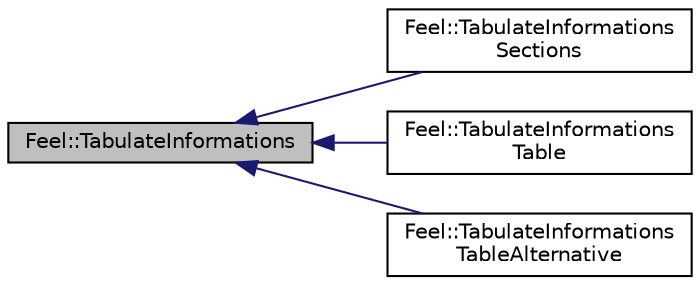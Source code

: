 digraph "Feel::TabulateInformations"
{
 // LATEX_PDF_SIZE
  edge [fontname="Helvetica",fontsize="10",labelfontname="Helvetica",labelfontsize="10"];
  node [fontname="Helvetica",fontsize="10",shape=record];
  rankdir="LR";
  Node1 [label="Feel::TabulateInformations",height=0.2,width=0.4,color="black", fillcolor="grey75", style="filled", fontcolor="black",tooltip="base class that describe informations by tabulate/section design"];
  Node1 -> Node2 [dir="back",color="midnightblue",fontsize="10",style="solid",fontname="Helvetica"];
  Node2 [label="Feel::TabulateInformations\lSections",height=0.2,width=0.4,color="black", fillcolor="white", style="filled",URL="$classFeel_1_1TabulateInformationsSections.html",tooltip="describe informations by section"];
  Node1 -> Node3 [dir="back",color="midnightblue",fontsize="10",style="solid",fontname="Helvetica"];
  Node3 [label="Feel::TabulateInformations\lTable",height=0.2,width=0.4,color="black", fillcolor="white", style="filled",URL="$classFeel_1_1TabulateInformationsTable.html",tooltip="describe informations in table"];
  Node1 -> Node4 [dir="back",color="midnightblue",fontsize="10",style="solid",fontname="Helvetica"];
  Node4 [label="Feel::TabulateInformations\lTableAlternative",height=0.2,width=0.4,color="black", fillcolor="white", style="filled",URL="$classFeel_1_1TabulateInformationsTableAlternative.html",tooltip="describe informations in table"];
}
